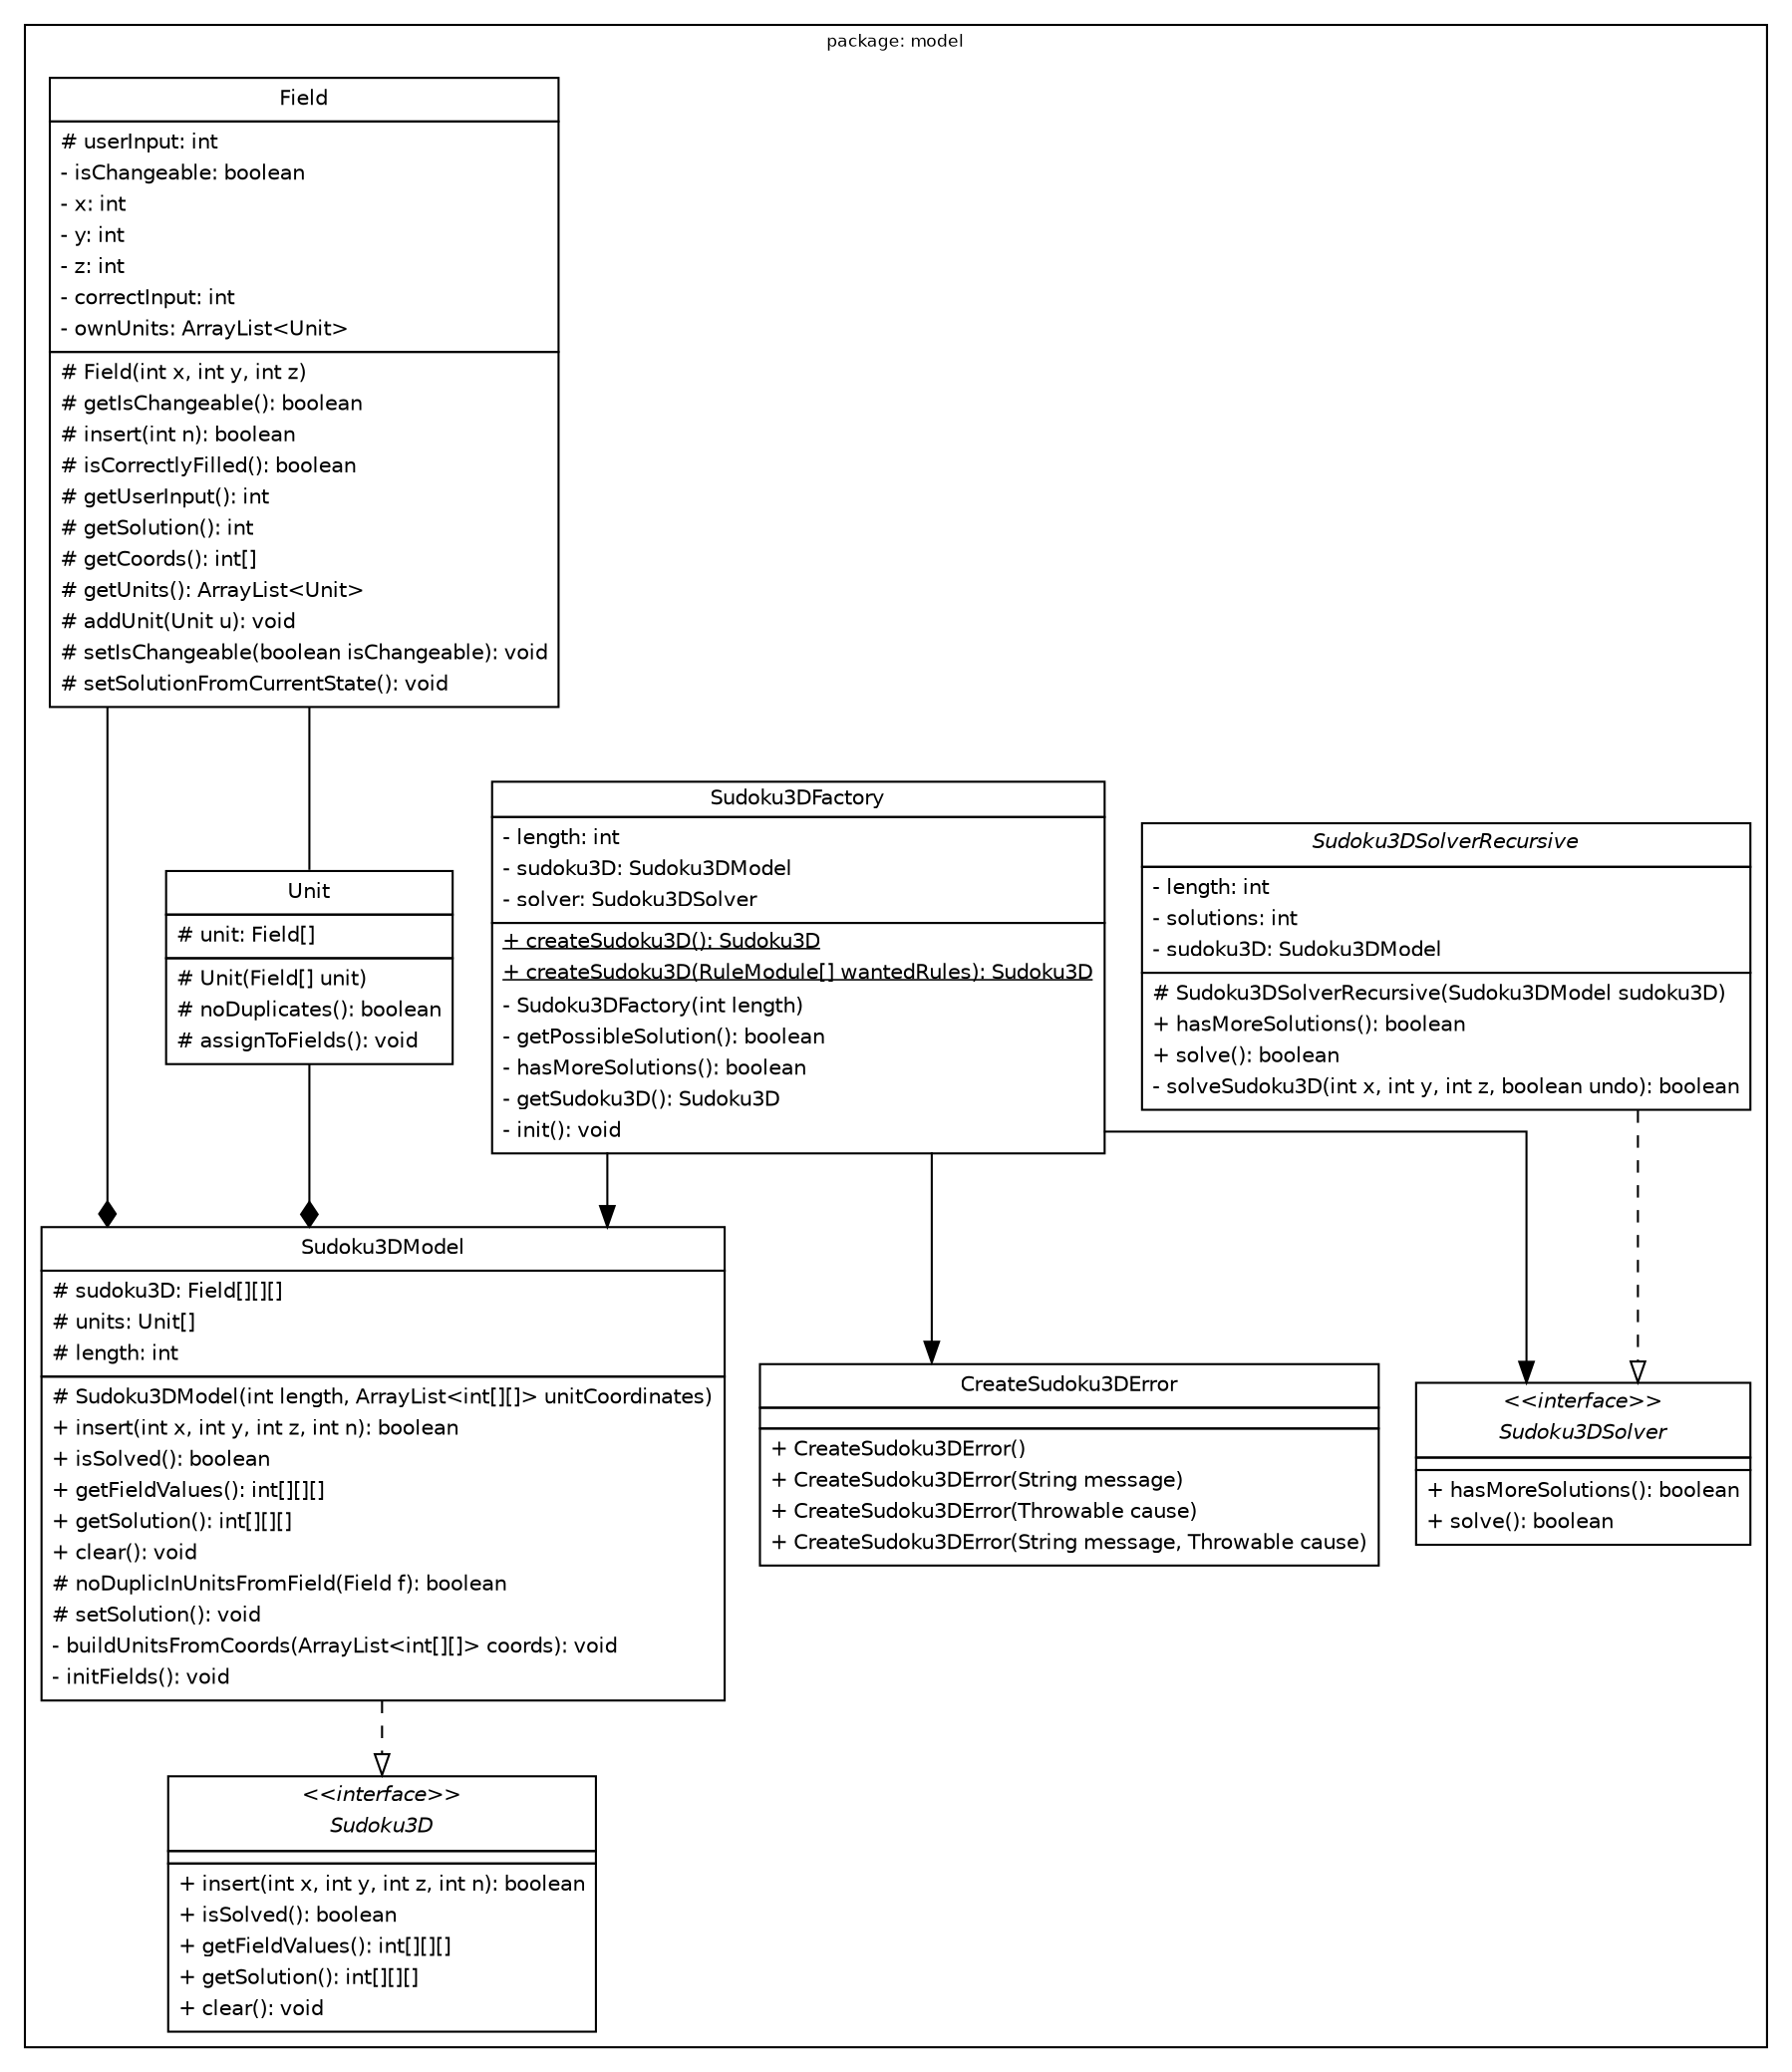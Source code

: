 digraph G {
    graph [splines=ortho]
    fontname = "Bitstream Vera Sans"
    fontsize = 8

    node [
        fontname = "Bitstream Vera Sans"
        fontsize = 10
        shape = none width=0 height=0 margin=0
    ]

    edge [
        fontname = "Bitstream Vera Sans"
        fontsize = 10
    ]

    subgraph clustermodel {

        label = "package: model"

        sudoku3d [
            label =
            <<table border="0" cellspacing="0" cellborder="1">
                <tr>
                    <td>
                        <table border="0" cellspacing="0" cellborder="0">
                            <tr><td align="center"><i>&lt;&lt;interface&gt;&gt;</i></td></tr>
                            <tr><td align="center"><i>Sudoku3D</i></td></tr>
                        </table>
                    </td>
                </tr>
                <tr>
                    <td></td>
                </tr>
                <tr>
                    <td>
                        <table border="0" cellspacing="0" cellborder="0">
                            <tr><td align="left">+ insert(int x, int y, int z, int n): boolean</td></tr>
                            <tr><td align="left">+ isSolved(): boolean</td></tr>
                            <tr><td align="left">+ getFieldValues(): int[][][]</td></tr>
                            <tr><td align="left">+ getSolution(): int[][][]</td></tr>
                            <tr><td align="left">+ clear(): void</td></tr>
                        </table>
                    </td>
                </tr>
            </table>>
        ]

        sudoku3dsolver [
            label =
            <<table border="0" cellspacing="0" cellborder="1">
                <tr>
                    <td>
                        <table border="0" cellspacing="0" cellborder="0">
                            <tr><td align="center"><i>&lt;&lt;interface&gt;&gt;</i></td></tr>
                            <tr><td align="center"><i>Sudoku3DSolver</i></td></tr>
                        </table>
                    </td>
                </tr>
                <tr>
                    <td></td>
                </tr>
                <tr>
                    <td>
                        <table border="0" cellspacing="0" cellborder="0">
                            <tr><td align="left">+ hasMoreSolutions(): boolean</td></tr>
                            <tr><td align="left">+ solve(): boolean</td></tr>
                        </table>
                    </td>
                </tr>
            </table>>
        ]

        sudoku3dsolverrecursive [
            label =
            <<table border="0" cellspacing="0" cellborder="1">
                <tr>
                    <td>
                        <table border="0" cellspacing="0" cellborder="0">
                            <tr><td align="center"><i>Sudoku3DSolverRecursive</i></td></tr>
                        </table>
                    </td>
                </tr>
                <tr>
                    <td>
                        <table border="0" cellspacing="0" cellborder="0">
                            <tr><td align="left">- length: int</td></tr>
                            <tr><td align="left">- solutions: int</td></tr>
                            <tr><td align="left">- sudoku3D: Sudoku3DModel</td></tr>
                        </table>
                    </td>
                </tr>
                <tr>
                    <td>
                        <table border="0" cellspacing="0" cellborder="0">
                            <tr><td align="left"># Sudoku3DSolverRecursive(Sudoku3DModel sudoku3D)</td></tr>
                            <tr><td align="left">+ hasMoreSolutions(): boolean</td></tr>
                            <tr><td align="left">+ solve(): boolean</td></tr>
                            <tr><td align="left">- solveSudoku3D(int x, int y, int z, boolean undo): boolean</td></tr>
                        </table>
                    </td>
                </tr>
            </table>>
        ]

        sudoku3dfactory [
            label =
            <<table border="0" cellspacing="0" cellborder="1">
                <tr>
                    <td>Sudoku3DFactory</td>
                </tr>
                <tr>
                    <td>
                        <table border="0" cellspacing="0" cellborder="0">
                            <tr><td align="left">- length: int</td></tr>
                            <tr><td align="left">- sudoku3D: Sudoku3DModel</td></tr>
                            <tr><td align="left">- solver: Sudoku3DSolver</td></tr>
                        </table>
                    </td>
                </tr>
                <tr>
                    <td>
                        <table border="0" cellspacing="0" cellborder="0">
                            <tr><td align="left"><u>+ createSudoku3D(): Sudoku3D</u></td></tr>
                            <tr><td align="left"><u>+ createSudoku3D(RuleModule[] wantedRules): Sudoku3D</u></td></tr>
                            <tr><td align="left">- Sudoku3DFactory(int length)</td></tr>
                            <tr><td align="left">- getPossibleSolution(): boolean</td></tr>
                            <tr><td align="left">- hasMoreSolutions(): boolean</td></tr>
                            <tr><td align="left">- getSudoku3D(): Sudoku3D</td></tr>
                            <tr><td align="left">- init(): void</td></tr>
                        </table>
                    </td>
                </tr>
            </table>>
        ]

        sudoku3dmodel [
            label =
            <<table border="0" cellspacing="0" cellborder="1">
                <tr>
                    <td>
                        <table border="0" cellspacing="0" cellborder="0">
                            <tr><td align="center">Sudoku3DModel</td></tr>
                        </table>
                    </td>
                </tr>
                <tr>
                    <td>
                        <table border="0" cellspacing="0" cellborder="0">
                            <tr><td align="left"># sudoku3D: Field[][][]</td></tr>
                            <tr><td align="left"># units: Unit[]</td></tr>
                            <tr><td align="left"># length: int</td></tr>
                        </table>
                    </td>
                </tr>
                <tr>
                    <td>
                        <table border="0" cellspacing="0" cellborder="0">
                            <tr><td align="left"># Sudoku3DModel(int length, ArrayList&lt;int[][]&gt; unitCoordinates)</td></tr>
                            <tr><td align="left">+ insert(int x, int y, int z, int n): boolean</td></tr>
                            <tr><td align="left">+ isSolved(): boolean</td></tr>
                            <tr><td align="left">+ getFieldValues(): int[][][]</td></tr>
                            <tr><td align="left">+ getSolution(): int[][][]</td></tr>
                            <tr><td align="left">+ clear(): void</td></tr>
                            <tr><td align="left"># noDuplicInUnitsFromField(Field f): boolean</td></tr>
                            <tr><td align="left"># setSolution(): void</td></tr>
                            <tr><td align="left">- buildUnitsFromCoords(ArrayList&lt;int[][]&gt; coords): void</td></tr>
                            <tr><td align="left">- initFields(): void</td></tr>
                        </table>
                    </td>
                </tr>
            </table>>
        ]

        createsudoku3derror [
            label =
            <<table border="0" cellspacing="0" cellborder="1">
                <tr>
                    <td>
                        <table border="0" cellspacing="0" cellborder="0">
                            <tr><td align="center">CreateSudoku3DError</td></tr>
                        </table>
                    </td>
                </tr>
                <tr>
                    <td>
                        <table border="0" cellspacing="0" cellborder="0">
                            <tr><td></td></tr>
                        </table>
                    </td>
                </tr>
                <tr>
                    <td>
                        <table border="0" cellspacing="0" cellborder="0">
                            <tr><td align="left">+ CreateSudoku3DError()</td></tr>
                            <tr><td align="left">+ CreateSudoku3DError(String message)</td></tr>
                            <tr><td align="left">+ CreateSudoku3DError(Throwable cause)</td></tr>
                            <tr><td align="left">+ CreateSudoku3DError(String message, Throwable cause)</td></tr>
                        </table>
                    </td>
                </tr>
            </table>>
        ]

        field [
            label =
            <<table border="0" cellspacing="0" cellborder="1">
                <tr>
                    <td>
                        <table border="0" cellspacing="0" cellborder="0">
                            <tr><td align="center">Field</td></tr>
                        </table>
                    </td>
                </tr>
                <tr>
                    <td>
                        <table border="0" cellspacing="0" cellborder="0">
                            <tr><td align="left"># userInput: int</td></tr>
                            <tr><td align="left">- isChangeable: boolean</td></tr>
                            <tr><td align="left">- x: int</td></tr>
                            <tr><td align="left">- y: int</td></tr>
                            <tr><td align="left">- z: int</td></tr>
                            <tr><td align="left">- correctInput: int</td></tr>
                            <tr><td align="left">- ownUnits: ArrayList&lt;Unit&gt;</td></tr>
                        </table>
                    </td>
                </tr>
                <tr>
                    <td>
                        <table border="0" cellspacing="0" cellborder="0">
                            <tr><td align="left"># Field(int x, int y, int z)</td></tr>
                            <tr><td align="left"># getIsChangeable(): boolean</td></tr>
                            <tr><td align="left"># insert(int n): boolean</td></tr>
                            <tr><td align="left"># isCorrectlyFilled(): boolean</td></tr>
                            <tr><td align="left"># getUserInput(): int</td></tr>
							<tr><td align="left"># getSolution(): int</td></tr>
                            <tr><td align="left"># getCoords(): int[]</td></tr>
                            <tr><td align="left"># getUnits(): ArrayList&lt;Unit&gt;</td></tr>
                            <tr><td align="left"># addUnit(Unit u): void</td></tr>
                            <tr><td align="left"># setIsChangeable(boolean isChangeable): void</td></tr>
                            <tr><td align="left"># setSolutionFromCurrentState(): void</td></tr>
                        </table>
                    </td>
                </tr>
            </table>>
        ]

        unit [
            label =
            <<table border="0" cellspacing="0" cellborder="1">
                <tr>
                    <td>
                        <table border="0" cellspacing="0" cellborder="0">
                            <tr><td align="center">Unit</td></tr>
                        </table>
                    </td>
                </tr>
                <tr>
                    <td>
                        <table border="0" cellspacing="0" cellborder="0">
                            <tr><td align="left"># unit: Field[]</td></tr>
                        </table>
                    </td>
                </tr>
                <tr>
                    <td>
                        <table border="0" cellspacing="0" cellborder="0">
                            <tr><td align="left"># Unit(Field[] unit)</td></tr>
                            <tr><td align="left"># noDuplicates(): boolean</td></tr>
                            <tr><td align="left"># assignToFields(): void</td></tr>
                        </table>
                    </td>
                </tr>
            </table>>
        ]
    }

    sudoku3dfactory -> sudoku3dmodel
    sudoku3dfactory -> sudoku3dsolver
    sudoku3dfactory -> createsudoku3derror
    field -> unit [arrowhead=none]
    field -> sudoku3dmodel [arrowhead=diamond]
    unit -> sudoku3dmodel [arrowhead=diamond]
    sudoku3dsolverrecursive -> sudoku3dsolver [arrowhead=onormal,style=dashed]
    sudoku3dmodel -> sudoku3d [arrowhead=onormal,style=dashed]
}
